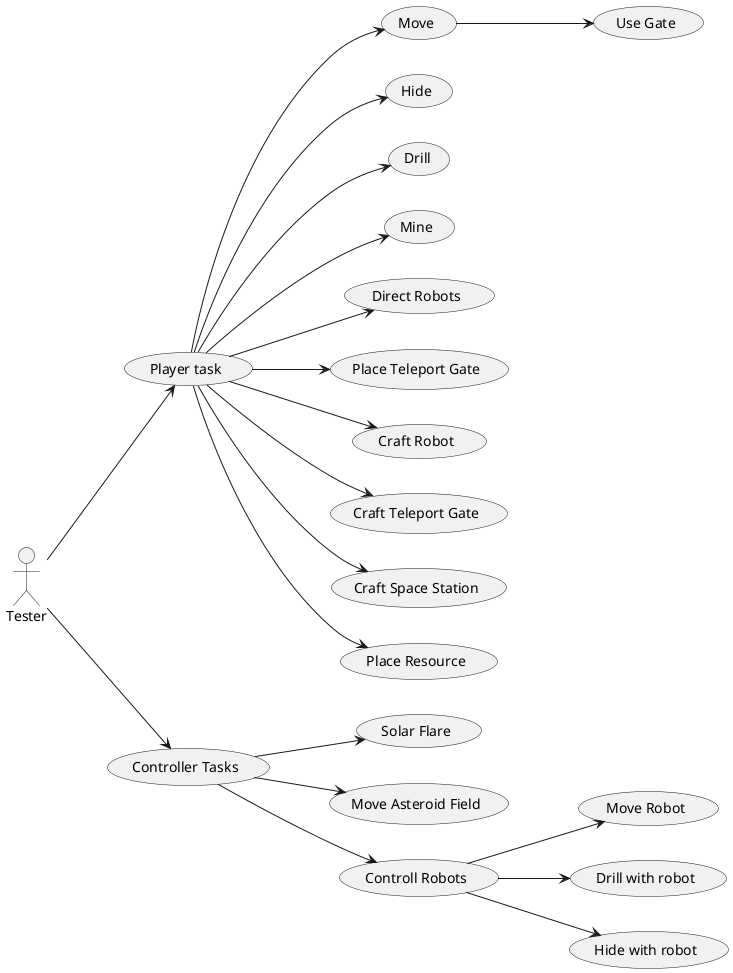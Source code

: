@startuml

left to right direction
'top to bottom direction

actor Tester

usecase "Player task" as UC01
Tester --> UC01

usecase "Move" as Move
UC01 --> Move

usecase "Use Gate" as UseGate
Move --> UseGate

usecase "Hide" as Hide
UC01 --> Hide

usecase "Drill" as Drill
UC01 --> Drill

usecase "Mine" as Mine
UC01 --> Mine

usecase "Direct Robots" as DirectRobots
UC01 --> DirectRobots

usecase "Place Teleport Gate" as PlaceTGate
UC01 --> PlaceTGate

usecase "Craft Robot" as CraftRobot
UC01 --> CraftRobot

usecase "Craft Teleport Gate" as CraftTGate
UC01 --> CraftTGate

usecase "Craft Space Station" as CraftStation
UC01 --> CraftStation

usecase "Place Resource" as PlaceResource
UC01 --> PlaceResource



usecase "Controller Tasks" as UC02
Tester --> UC02

usecase SolarFlare as "Solar Flare"
UC02 --> SolarFlare

usecase MoveField as "Move Asteroid Field"
UC02 --> MoveField

usecase ControlRobots as "Controll Robots"
UC02 --> ControlRobots

usecase ControlRobots_Move as "Move Robot"
ControlRobots --> ControlRobots_Move

usecase ControlRobots_Drill as "Drill with robot"
ControlRobots --> ControlRobots_Drill

usecase ControlRobots_Hide as "Hide with robot"
ControlRobots --> ControlRobots_Hide

@enduml